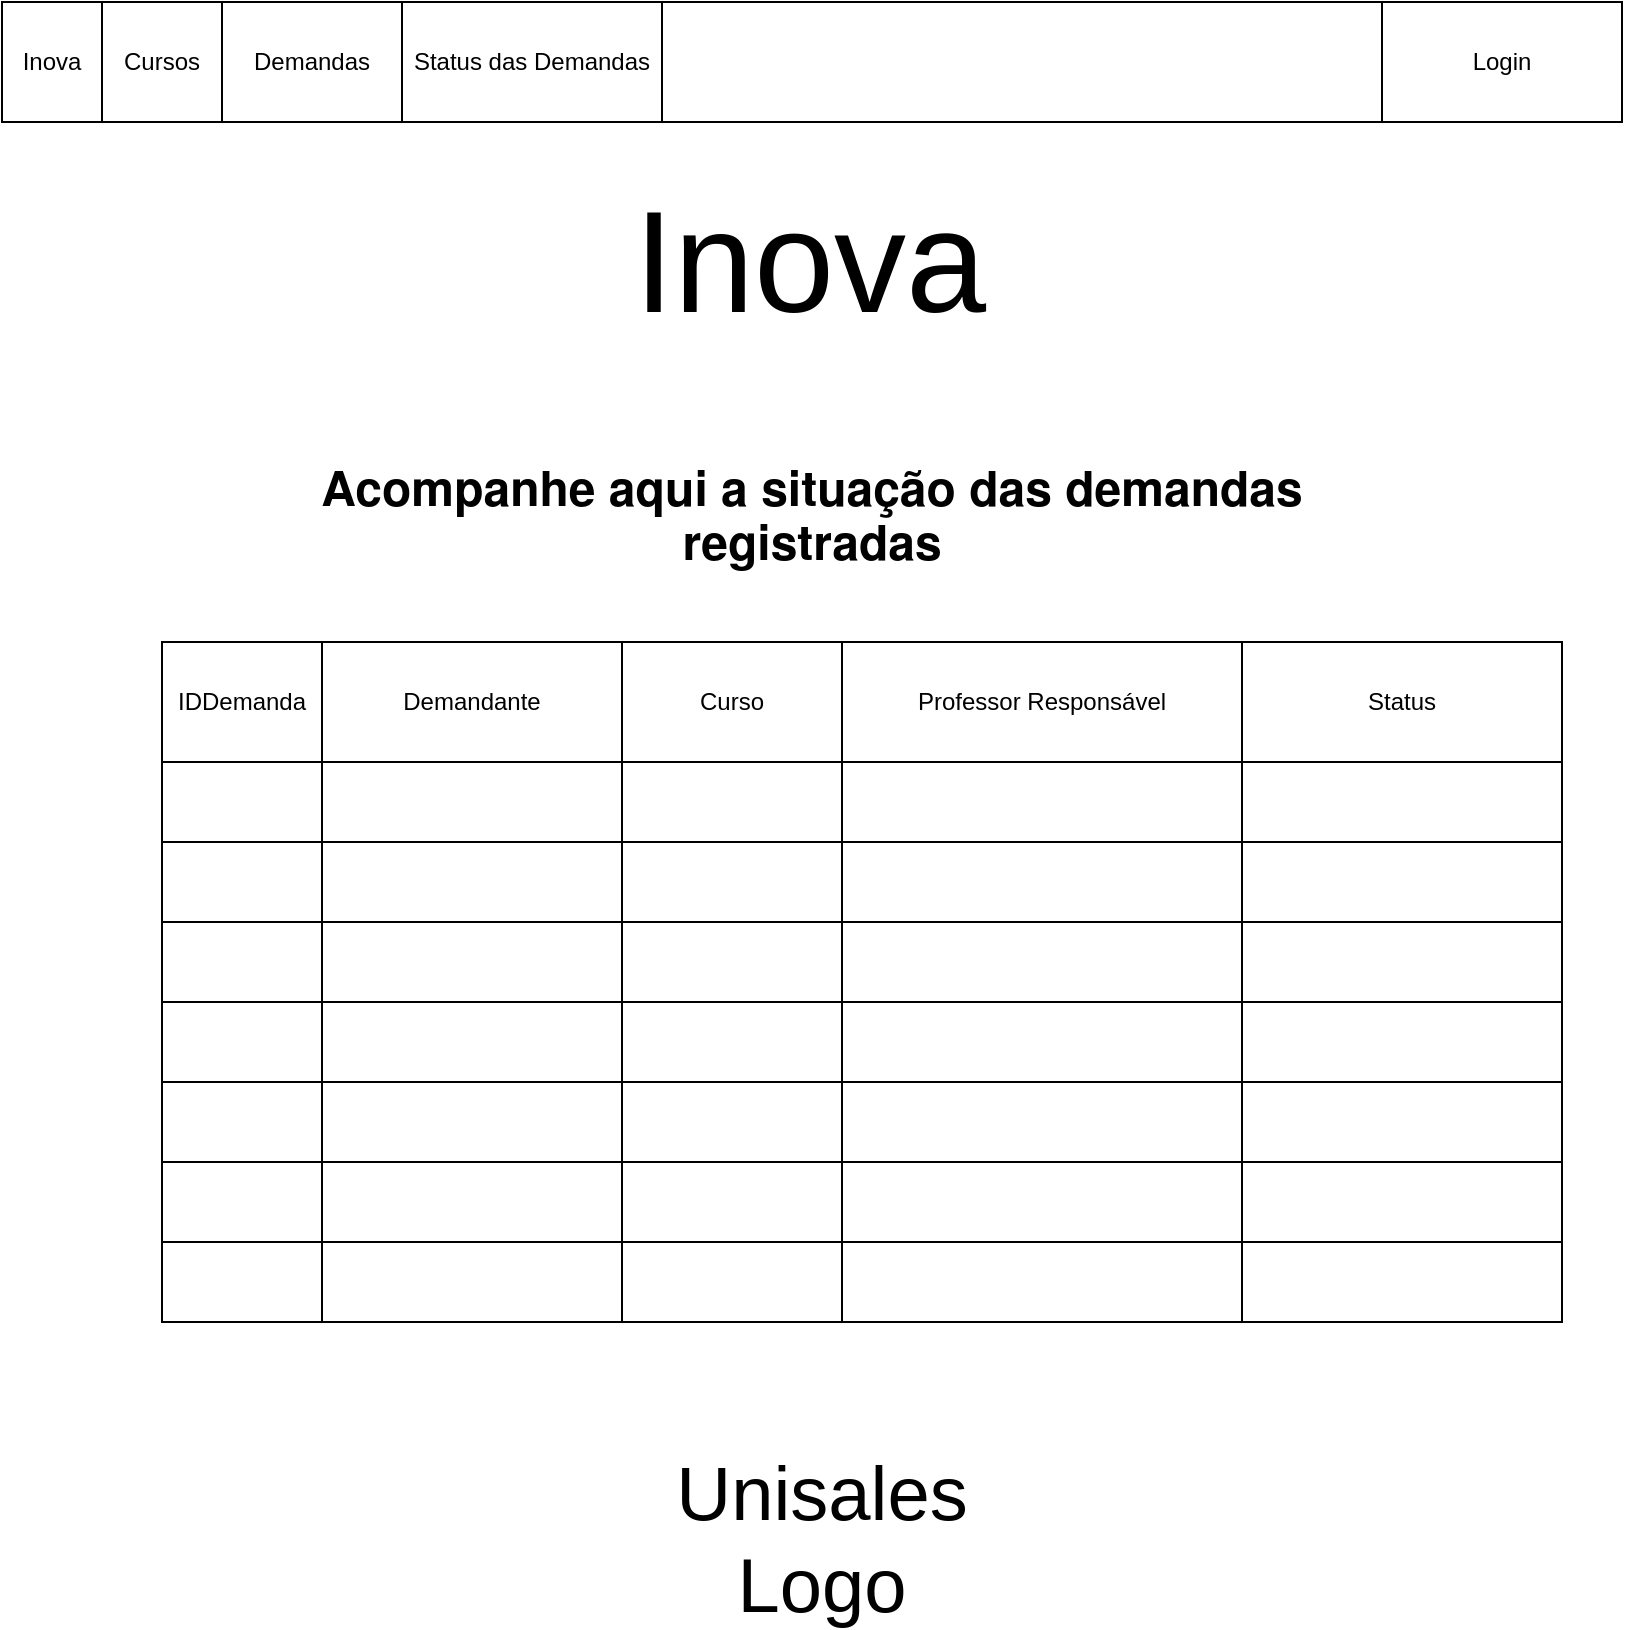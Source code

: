 <mxfile version="14.7.7" type="google"><diagram id="15DMdHcP70JSCMIqplHY" name="Page-1"><mxGraphModel dx="866" dy="522" grid="1" gridSize="10" guides="1" tooltips="1" connect="1" arrows="1" fold="1" page="1" pageScale="1" pageWidth="827" pageHeight="1169" math="0" shadow="0"><root><mxCell id="0"/><mxCell id="1" parent="0"/><mxCell id="ONgwilkOpEKVI0EN0DbJ-1" value="" style="rounded=0;whiteSpace=wrap;html=1;" vertex="1" parent="1"><mxGeometry x="10" y="10" width="810" height="60" as="geometry"/></mxCell><mxCell id="ONgwilkOpEKVI0EN0DbJ-2" value="Cursos" style="rounded=0;whiteSpace=wrap;html=1;" vertex="1" parent="1"><mxGeometry x="60" y="10" width="60" height="60" as="geometry"/></mxCell><mxCell id="ONgwilkOpEKVI0EN0DbJ-3" value="Demandas" style="rounded=0;whiteSpace=wrap;html=1;" vertex="1" parent="1"><mxGeometry x="120" y="10" width="90" height="60" as="geometry"/></mxCell><mxCell id="ONgwilkOpEKVI0EN0DbJ-4" value="Status das Demandas" style="rounded=0;whiteSpace=wrap;html=1;" vertex="1" parent="1"><mxGeometry x="210" y="10" width="130" height="60" as="geometry"/></mxCell><mxCell id="ONgwilkOpEKVI0EN0DbJ-5" value="Inova" style="rounded=0;whiteSpace=wrap;html=1;" vertex="1" parent="1"><mxGeometry x="10" y="10" width="50" height="60" as="geometry"/></mxCell><mxCell id="ONgwilkOpEKVI0EN0DbJ-6" value="Login" style="rounded=0;whiteSpace=wrap;html=1;" vertex="1" parent="1"><mxGeometry x="700" y="10" width="120" height="60" as="geometry"/></mxCell><mxCell id="ONgwilkOpEKVI0EN0DbJ-7" value="&lt;font style=&quot;font-size: 72px&quot;&gt;Inova&lt;/font&gt;" style="text;html=1;strokeColor=none;fillColor=none;align=center;verticalAlign=middle;whiteSpace=wrap;rounded=0;" vertex="1" parent="1"><mxGeometry x="394" y="130" width="40" height="20" as="geometry"/></mxCell><mxCell id="ONgwilkOpEKVI0EN0DbJ-8" value="&#10;&#10;&lt;h3 style=&quot;box-sizing: border-box; font-family: &amp;quot;helvetica neue&amp;quot;, helvetica, arial, sans-serif; font-weight: 500; line-height: 1.1; margin-top: 20px; margin-bottom: 10px; font-size: 24px; font-style: normal; letter-spacing: normal; text-align: center; text-indent: 0px; text-transform: none; word-spacing: 0px;&quot;&gt;&lt;b class=&quot;blue&quot; style=&quot;box-sizing: border-box; font-weight: 700; text-align: center;&quot;&gt;Acompanhe aqui a situação das demandas registradas&lt;/b&gt;&lt;/h3&gt;&#10;&#10;" style="text;html=1;strokeColor=none;fillColor=none;align=center;verticalAlign=middle;whiteSpace=wrap;rounded=0;labelBackgroundColor=none;" vertex="1" parent="1"><mxGeometry x="115" y="250" width="600" height="20" as="geometry"/></mxCell><mxCell id="ONgwilkOpEKVI0EN0DbJ-36" value="" style="rounded=0;whiteSpace=wrap;html=1;labelBackgroundColor=none;fontColor=#000000;" vertex="1" parent="1"><mxGeometry x="90" y="330" width="700" height="340" as="geometry"/></mxCell><mxCell id="ONgwilkOpEKVI0EN0DbJ-37" value="IDDemanda" style="rounded=0;whiteSpace=wrap;html=1;labelBackgroundColor=none;fontColor=#000000;" vertex="1" parent="1"><mxGeometry x="90" y="330" width="80" height="60" as="geometry"/></mxCell><mxCell id="ONgwilkOpEKVI0EN0DbJ-38" value="Demandante" style="rounded=0;whiteSpace=wrap;html=1;labelBackgroundColor=none;fontColor=#000000;" vertex="1" parent="1"><mxGeometry x="170" y="330" width="150" height="60" as="geometry"/></mxCell><mxCell id="ONgwilkOpEKVI0EN0DbJ-39" value="Professor Responsável" style="rounded=0;whiteSpace=wrap;html=1;labelBackgroundColor=none;fontColor=#000000;" vertex="1" parent="1"><mxGeometry x="430" y="330" width="200" height="60" as="geometry"/></mxCell><mxCell id="ONgwilkOpEKVI0EN0DbJ-40" value="Curso" style="rounded=0;whiteSpace=wrap;html=1;labelBackgroundColor=none;fontColor=#000000;" vertex="1" parent="1"><mxGeometry x="320" y="330" width="110" height="60" as="geometry"/></mxCell><mxCell id="ONgwilkOpEKVI0EN0DbJ-41" value="Status" style="rounded=0;whiteSpace=wrap;html=1;labelBackgroundColor=none;fontColor=#000000;" vertex="1" parent="1"><mxGeometry x="630" y="330" width="160" height="60" as="geometry"/></mxCell><mxCell id="ONgwilkOpEKVI0EN0DbJ-42" value="" style="rounded=0;whiteSpace=wrap;html=1;labelBackgroundColor=none;fontColor=#000000;" vertex="1" parent="1"><mxGeometry x="90" y="390" width="80" height="280" as="geometry"/></mxCell><mxCell id="ONgwilkOpEKVI0EN0DbJ-43" value="" style="rounded=0;whiteSpace=wrap;html=1;labelBackgroundColor=none;fontColor=#000000;" vertex="1" parent="1"><mxGeometry x="170" y="390" width="150" height="280" as="geometry"/></mxCell><mxCell id="ONgwilkOpEKVI0EN0DbJ-44" value="" style="rounded=0;whiteSpace=wrap;html=1;labelBackgroundColor=none;fontColor=#000000;" vertex="1" parent="1"><mxGeometry x="320" y="390" width="200" height="280" as="geometry"/></mxCell><mxCell id="ONgwilkOpEKVI0EN0DbJ-45" value="" style="rounded=0;whiteSpace=wrap;html=1;labelBackgroundColor=none;fontColor=#000000;" vertex="1" parent="1"><mxGeometry x="520" y="390" width="110" height="280" as="geometry"/></mxCell><mxCell id="ONgwilkOpEKVI0EN0DbJ-47" value="" style="rounded=0;whiteSpace=wrap;html=1;labelBackgroundColor=none;fontColor=#000000;" vertex="1" parent="1"><mxGeometry x="630" y="390" width="160" height="280" as="geometry"/></mxCell><mxCell id="ONgwilkOpEKVI0EN0DbJ-48" value="" style="rounded=0;whiteSpace=wrap;html=1;labelBackgroundColor=none;fontColor=#000000;" vertex="1" parent="1"><mxGeometry x="90" y="390" width="80" height="40" as="geometry"/></mxCell><mxCell id="ONgwilkOpEKVI0EN0DbJ-49" value="" style="rounded=0;whiteSpace=wrap;html=1;labelBackgroundColor=none;fontColor=#000000;" vertex="1" parent="1"><mxGeometry x="90" y="430" width="80" height="40" as="geometry"/></mxCell><mxCell id="ONgwilkOpEKVI0EN0DbJ-50" value="" style="rounded=0;whiteSpace=wrap;html=1;labelBackgroundColor=none;fontColor=#000000;" vertex="1" parent="1"><mxGeometry x="90" y="470" width="80" height="40" as="geometry"/></mxCell><mxCell id="ONgwilkOpEKVI0EN0DbJ-51" value="" style="rounded=0;whiteSpace=wrap;html=1;labelBackgroundColor=none;fontColor=#000000;" vertex="1" parent="1"><mxGeometry x="90" y="510" width="80" height="40" as="geometry"/></mxCell><mxCell id="ONgwilkOpEKVI0EN0DbJ-52" value="" style="rounded=0;whiteSpace=wrap;html=1;labelBackgroundColor=none;fontColor=#000000;" vertex="1" parent="1"><mxGeometry x="90" y="550" width="80" height="40" as="geometry"/></mxCell><mxCell id="ONgwilkOpEKVI0EN0DbJ-53" value="" style="rounded=0;whiteSpace=wrap;html=1;labelBackgroundColor=none;fontColor=#000000;" vertex="1" parent="1"><mxGeometry x="90" y="590" width="80" height="40" as="geometry"/></mxCell><mxCell id="ONgwilkOpEKVI0EN0DbJ-54" value="" style="rounded=0;whiteSpace=wrap;html=1;labelBackgroundColor=none;fontColor=#000000;" vertex="1" parent="1"><mxGeometry x="90" y="630" width="80" height="40" as="geometry"/></mxCell><mxCell id="ONgwilkOpEKVI0EN0DbJ-55" value="" style="rounded=0;whiteSpace=wrap;html=1;labelBackgroundColor=none;fontColor=#000000;" vertex="1" parent="1"><mxGeometry x="170" y="390" width="150" height="40" as="geometry"/></mxCell><mxCell id="ONgwilkOpEKVI0EN0DbJ-56" value="" style="rounded=0;whiteSpace=wrap;html=1;labelBackgroundColor=none;fontColor=#000000;" vertex="1" parent="1"><mxGeometry x="170" y="430" width="150" height="40" as="geometry"/></mxCell><mxCell id="ONgwilkOpEKVI0EN0DbJ-57" value="" style="rounded=0;whiteSpace=wrap;html=1;labelBackgroundColor=none;fontColor=#000000;" vertex="1" parent="1"><mxGeometry x="170" y="470" width="150" height="40" as="geometry"/></mxCell><mxCell id="ONgwilkOpEKVI0EN0DbJ-58" value="" style="rounded=0;whiteSpace=wrap;html=1;labelBackgroundColor=none;fontColor=#000000;" vertex="1" parent="1"><mxGeometry x="170" y="510" width="150" height="40" as="geometry"/></mxCell><mxCell id="ONgwilkOpEKVI0EN0DbJ-59" value="" style="rounded=0;whiteSpace=wrap;html=1;labelBackgroundColor=none;fontColor=#000000;" vertex="1" parent="1"><mxGeometry x="170" y="550" width="150" height="40" as="geometry"/></mxCell><mxCell id="ONgwilkOpEKVI0EN0DbJ-60" value="" style="rounded=0;whiteSpace=wrap;html=1;labelBackgroundColor=none;fontColor=#000000;" vertex="1" parent="1"><mxGeometry x="170" y="590" width="150" height="40" as="geometry"/></mxCell><mxCell id="ONgwilkOpEKVI0EN0DbJ-61" value="" style="rounded=0;whiteSpace=wrap;html=1;labelBackgroundColor=none;fontColor=#000000;" vertex="1" parent="1"><mxGeometry x="170" y="630" width="150" height="40" as="geometry"/></mxCell><mxCell id="ONgwilkOpEKVI0EN0DbJ-62" value="" style="rounded=0;whiteSpace=wrap;html=1;labelBackgroundColor=none;fontColor=#000000;" vertex="1" parent="1"><mxGeometry x="430" y="390" width="200" height="40" as="geometry"/></mxCell><mxCell id="ONgwilkOpEKVI0EN0DbJ-63" value="" style="rounded=0;whiteSpace=wrap;html=1;labelBackgroundColor=none;fontColor=#000000;" vertex="1" parent="1"><mxGeometry x="430" y="430" width="200" height="40" as="geometry"/></mxCell><mxCell id="ONgwilkOpEKVI0EN0DbJ-64" value="" style="rounded=0;whiteSpace=wrap;html=1;labelBackgroundColor=none;fontColor=#000000;" vertex="1" parent="1"><mxGeometry x="430" y="470" width="200" height="40" as="geometry"/></mxCell><mxCell id="ONgwilkOpEKVI0EN0DbJ-65" value="" style="rounded=0;whiteSpace=wrap;html=1;labelBackgroundColor=none;fontColor=#000000;" vertex="1" parent="1"><mxGeometry x="430" y="510" width="200" height="40" as="geometry"/></mxCell><mxCell id="ONgwilkOpEKVI0EN0DbJ-66" value="" style="rounded=0;whiteSpace=wrap;html=1;labelBackgroundColor=none;fontColor=#000000;" vertex="1" parent="1"><mxGeometry x="430" y="550" width="200" height="40" as="geometry"/></mxCell><mxCell id="ONgwilkOpEKVI0EN0DbJ-67" value="" style="rounded=0;whiteSpace=wrap;html=1;labelBackgroundColor=none;fontColor=#000000;" vertex="1" parent="1"><mxGeometry x="430" y="590" width="200" height="40" as="geometry"/></mxCell><mxCell id="ONgwilkOpEKVI0EN0DbJ-68" value="" style="rounded=0;whiteSpace=wrap;html=1;labelBackgroundColor=none;fontColor=#000000;" vertex="1" parent="1"><mxGeometry x="430" y="630" width="200" height="40" as="geometry"/></mxCell><mxCell id="ONgwilkOpEKVI0EN0DbJ-69" value="" style="rounded=0;whiteSpace=wrap;html=1;labelBackgroundColor=none;fontColor=#000000;" vertex="1" parent="1"><mxGeometry x="320" y="390" width="110" height="40" as="geometry"/></mxCell><mxCell id="ONgwilkOpEKVI0EN0DbJ-70" value="" style="rounded=0;whiteSpace=wrap;html=1;labelBackgroundColor=none;fontColor=#000000;" vertex="1" parent="1"><mxGeometry x="320" y="430" width="110" height="40" as="geometry"/></mxCell><mxCell id="ONgwilkOpEKVI0EN0DbJ-71" value="" style="rounded=0;whiteSpace=wrap;html=1;labelBackgroundColor=none;fontColor=#000000;" vertex="1" parent="1"><mxGeometry x="320" y="470" width="110" height="40" as="geometry"/></mxCell><mxCell id="ONgwilkOpEKVI0EN0DbJ-72" value="" style="rounded=0;whiteSpace=wrap;html=1;labelBackgroundColor=none;fontColor=#000000;" vertex="1" parent="1"><mxGeometry x="320" y="510" width="110" height="40" as="geometry"/></mxCell><mxCell id="ONgwilkOpEKVI0EN0DbJ-73" value="" style="rounded=0;whiteSpace=wrap;html=1;labelBackgroundColor=none;fontColor=#000000;" vertex="1" parent="1"><mxGeometry x="320" y="550" width="110" height="40" as="geometry"/></mxCell><mxCell id="ONgwilkOpEKVI0EN0DbJ-74" value="" style="rounded=0;whiteSpace=wrap;html=1;labelBackgroundColor=none;fontColor=#000000;" vertex="1" parent="1"><mxGeometry x="320" y="590" width="110" height="40" as="geometry"/></mxCell><mxCell id="ONgwilkOpEKVI0EN0DbJ-75" value="" style="rounded=0;whiteSpace=wrap;html=1;labelBackgroundColor=none;fontColor=#000000;" vertex="1" parent="1"><mxGeometry x="320" y="630" width="110" height="40" as="geometry"/></mxCell><mxCell id="ONgwilkOpEKVI0EN0DbJ-77" value="" style="rounded=0;whiteSpace=wrap;html=1;labelBackgroundColor=none;fontColor=#000000;" vertex="1" parent="1"><mxGeometry x="630" y="390" width="160" height="40" as="geometry"/></mxCell><mxCell id="ONgwilkOpEKVI0EN0DbJ-78" value="" style="rounded=0;whiteSpace=wrap;html=1;labelBackgroundColor=none;fontColor=#000000;" vertex="1" parent="1"><mxGeometry x="630" y="430" width="160" height="40" as="geometry"/></mxCell><mxCell id="ONgwilkOpEKVI0EN0DbJ-79" value="" style="rounded=0;whiteSpace=wrap;html=1;labelBackgroundColor=none;fontColor=#000000;" vertex="1" parent="1"><mxGeometry x="630" y="470" width="160" height="40" as="geometry"/></mxCell><mxCell id="ONgwilkOpEKVI0EN0DbJ-80" value="" style="rounded=0;whiteSpace=wrap;html=1;labelBackgroundColor=none;fontColor=#000000;" vertex="1" parent="1"><mxGeometry x="630" y="510" width="160" height="40" as="geometry"/></mxCell><mxCell id="ONgwilkOpEKVI0EN0DbJ-81" value="" style="rounded=0;whiteSpace=wrap;html=1;labelBackgroundColor=none;fontColor=#000000;" vertex="1" parent="1"><mxGeometry x="630" y="550" width="160" height="40" as="geometry"/></mxCell><mxCell id="ONgwilkOpEKVI0EN0DbJ-82" value="" style="rounded=0;whiteSpace=wrap;html=1;labelBackgroundColor=none;fontColor=#000000;" vertex="1" parent="1"><mxGeometry x="630" y="590" width="160" height="40" as="geometry"/></mxCell><mxCell id="ONgwilkOpEKVI0EN0DbJ-83" value="" style="rounded=0;whiteSpace=wrap;html=1;labelBackgroundColor=none;fontColor=#000000;" vertex="1" parent="1"><mxGeometry x="630" y="630" width="160" height="40" as="geometry"/></mxCell><mxCell id="ONgwilkOpEKVI0EN0DbJ-84" value="Unisales&#10;Logo" style="text;spacingTop=-5;align=center;fontSize=38;" vertex="1" parent="1"><mxGeometry x="315" y="730" width="210" height="90" as="geometry"/></mxCell></root></mxGraphModel></diagram></mxfile>